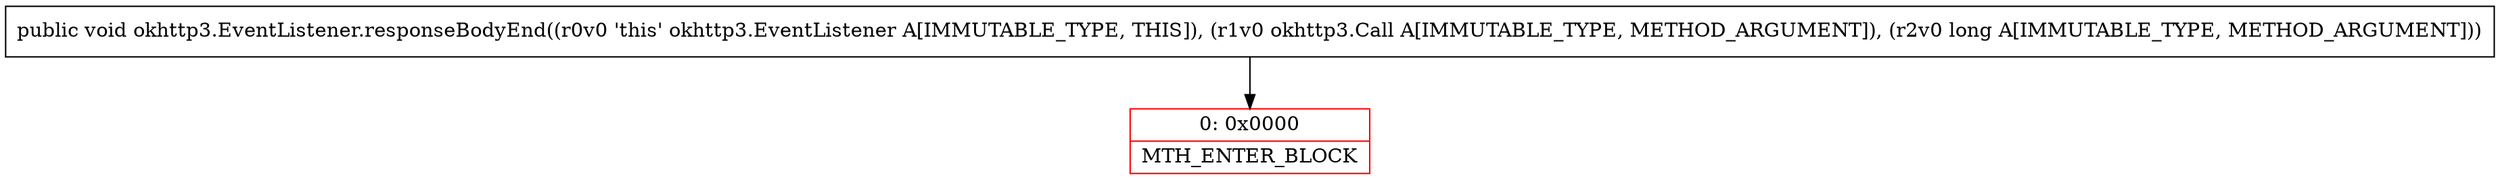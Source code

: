 digraph "CFG forokhttp3.EventListener.responseBodyEnd(Lokhttp3\/Call;J)V" {
subgraph cluster_Region_1119942659 {
label = "R(0)";
node [shape=record,color=blue];
}
Node_0 [shape=record,color=red,label="{0\:\ 0x0000|MTH_ENTER_BLOCK\l}"];
MethodNode[shape=record,label="{public void okhttp3.EventListener.responseBodyEnd((r0v0 'this' okhttp3.EventListener A[IMMUTABLE_TYPE, THIS]), (r1v0 okhttp3.Call A[IMMUTABLE_TYPE, METHOD_ARGUMENT]), (r2v0 long A[IMMUTABLE_TYPE, METHOD_ARGUMENT])) }"];
MethodNode -> Node_0;
}

